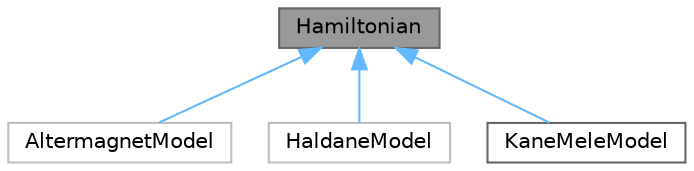 digraph "Hamiltonian"
{
 // INTERACTIVE_SVG=YES
 // LATEX_PDF_SIZE
  bgcolor="transparent";
  edge [fontname=Helvetica,fontsize=10,labelfontname=Helvetica,labelfontsize=10];
  node [fontname=Helvetica,fontsize=10,shape=box,height=0.2,width=0.4];
  Node1 [id="Node000001",label="Hamiltonian",height=0.2,width=0.4,color="gray40", fillcolor="grey60", style="filled", fontcolor="black",tooltip=" "];
  Node1 -> Node2 [id="edge1_Node000001_Node000002",dir="back",color="steelblue1",style="solid",tooltip=" "];
  Node2 [id="Node000002",label="AltermagnetModel",height=0.2,width=0.4,color="grey75", fillcolor="white", style="filled",URL="$class_altermagnet_model.html",tooltip=" "];
  Node1 -> Node3 [id="edge2_Node000001_Node000003",dir="back",color="steelblue1",style="solid",tooltip=" "];
  Node3 [id="Node000003",label="HaldaneModel",height=0.2,width=0.4,color="grey75", fillcolor="white", style="filled",URL="$class_haldane_model.html",tooltip=" "];
  Node1 -> Node4 [id="edge3_Node000001_Node000004",dir="back",color="steelblue1",style="solid",tooltip=" "];
  Node4 [id="Node000004",label="KaneMeleModel",height=0.2,width=0.4,color="gray40", fillcolor="white", style="filled",URL="$class_kane_mele_model.html",tooltip="Kane-Mele model for a two-dimensional topological insulator."];
}
